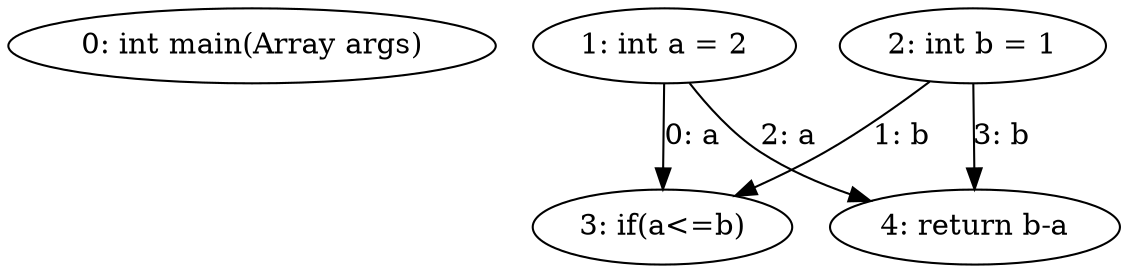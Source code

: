 digraph G {
  1 [ label="0: int main(Array args)" ];
  2 [ label="1: int a = 2" ];
  3 [ label="2: int b = 1" ];
  4 [ label="3: if(a<=b)" ];
  5 [ label="4: return b-a" ];
  2 -> 4 [ label="0: a" ];
  3 -> 4 [ label="1: b" ];
  2 -> 5 [ label="2: a" ];
  3 -> 5 [ label="3: b" ];
}
